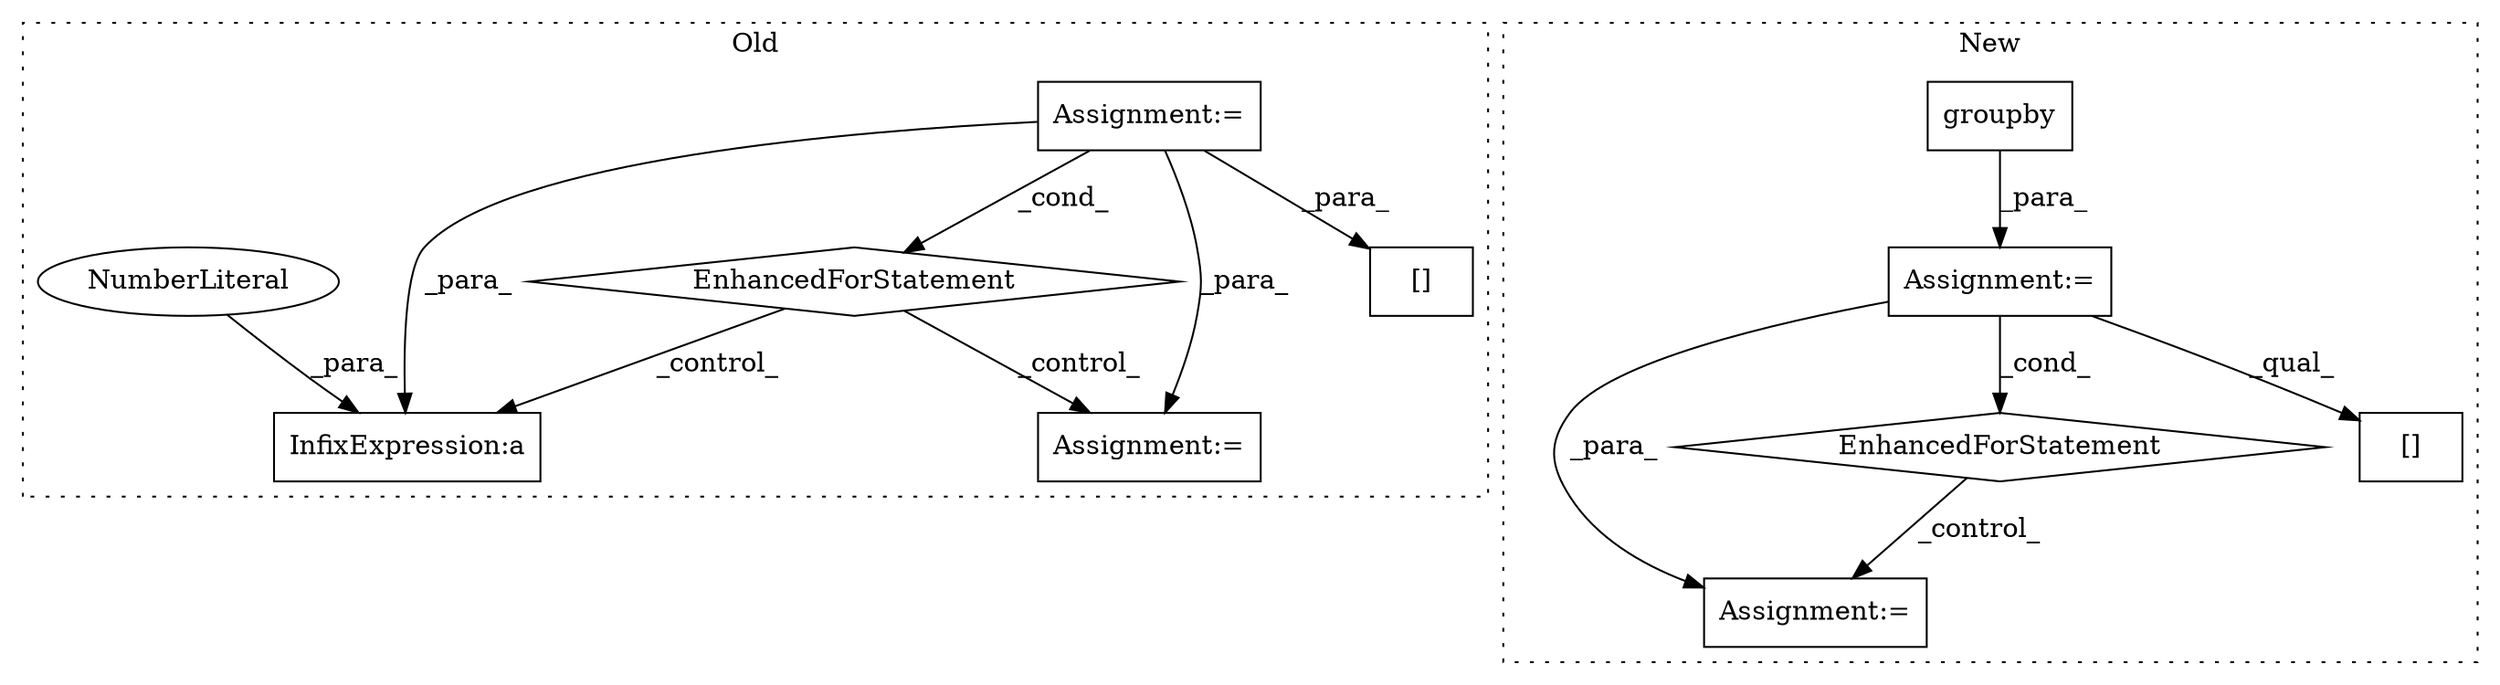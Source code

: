 digraph G {
subgraph cluster0 {
1 [label="EnhancedForStatement" a="70" s="508,582" l="53,2" shape="diamond"];
3 [label="Assignment:=" a="7" s="508,582" l="53,2" shape="box"];
7 [label="Assignment:=" a="7" s="687" l="1" shape="box"];
9 [label="InfixExpression:a" a="27" s="756" l="3" shape="box"];
10 [label="NumberLiteral" a="34" s="759" l="1" shape="ellipse"];
11 [label="[]" a="2" s="704,709" l="4,1" shape="box"];
label = "Old";
style="dotted";
}
subgraph cluster1 {
2 [label="groupby" a="32" s="712,779" l="8,1" shape="box"];
4 [label="Assignment:=" a="7" s="621,780" l="67,2" shape="box"];
5 [label="Assignment:=" a="7" s="1023" l="21" shape="box"];
6 [label="EnhancedForStatement" a="70" s="621,780" l="67,2" shape="diamond"];
8 [label="[]" a="2" s="907,918" l="10,1" shape="box"];
label = "New";
style="dotted";
}
1 -> 9 [label="_control_"];
1 -> 7 [label="_control_"];
2 -> 4 [label="_para_"];
3 -> 9 [label="_para_"];
3 -> 7 [label="_para_"];
3 -> 1 [label="_cond_"];
3 -> 11 [label="_para_"];
4 -> 6 [label="_cond_"];
4 -> 5 [label="_para_"];
4 -> 8 [label="_qual_"];
6 -> 5 [label="_control_"];
10 -> 9 [label="_para_"];
}